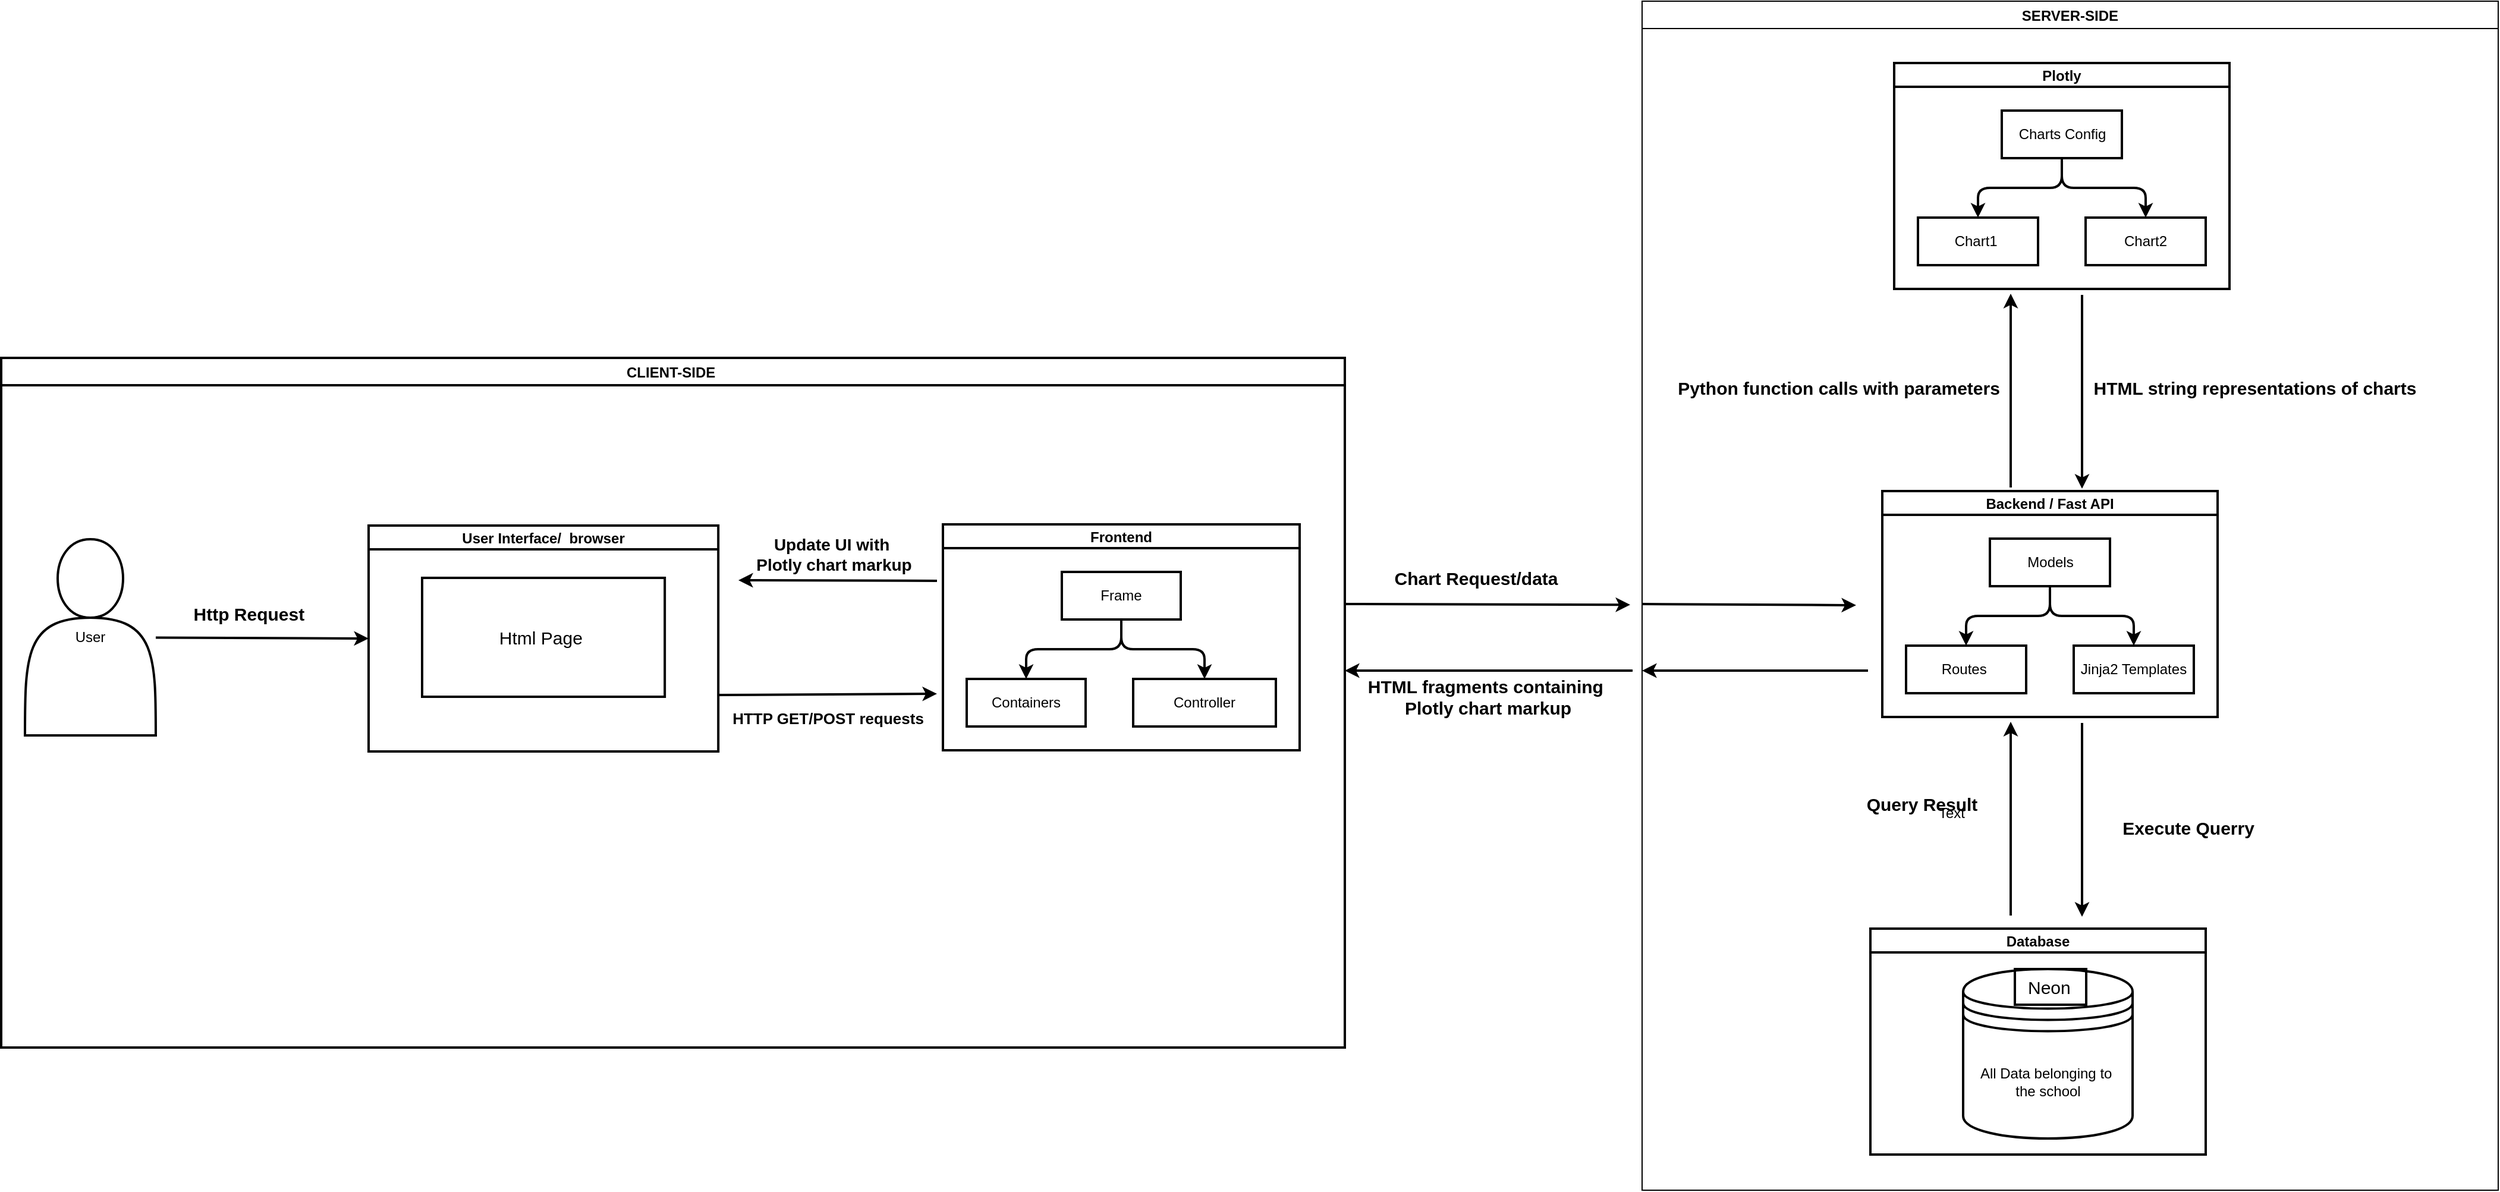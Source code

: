 <mxfile>
    <diagram id="21yjuB-T644i9Rsfu-CS" name="Page-1">
        <mxGraphModel dx="2547" dy="817" grid="1" gridSize="1" guides="1" tooltips="1" connect="1" arrows="1" fold="1" page="1" pageScale="1" pageWidth="1169" pageHeight="1654" background="light-dark(#FFFFFF,#FFFFFF)" math="0" shadow="0">
            <root>
                <mxCell id="0"/>
                <mxCell id="1" parent="0"/>
                <mxCell id="54" style="edgeStyle=none;html=1;entryX=0;entryY=0.5;entryDx=0;entryDy=0;strokeColor=light-dark(#000000,#000000);strokeWidth=2;" parent="1" target="43" edge="1">
                    <mxGeometry relative="1" as="geometry">
                        <mxPoint x="-930" y="815.235" as="sourcePoint"/>
                    </mxGeometry>
                </mxCell>
                <mxCell id="41" value="User" style="shape=actor;whiteSpace=wrap;html=1;fillColor=light-dark(#FFFFFF,#000000);strokeColor=light-dark(#000000,#000000);strokeWidth=2;" parent="1" vertex="1">
                    <mxGeometry x="-1040" y="732.5" width="110" height="165" as="geometry"/>
                </mxCell>
                <mxCell id="39" style="edgeStyle=none;html=1;exitX=1;exitY=0.5;exitDx=0;exitDy=0;strokeColor=light-dark(#000000,#000000);strokeWidth=2;" parent="1" edge="1">
                    <mxGeometry relative="1" as="geometry">
                        <mxPoint x="310" y="787.667" as="targetPoint"/>
                        <mxPoint x="70" y="787" as="sourcePoint"/>
                    </mxGeometry>
                </mxCell>
                <mxCell id="51" style="edgeStyle=none;html=1;exitX=0;exitY=0.25;exitDx=0;exitDy=0;fontColor=light-dark(#000000,#000000);strokeColor=light-dark(#000000,#000000);strokeWidth=2;" parent="1" edge="1">
                    <mxGeometry relative="1" as="geometry">
                        <mxPoint x="-440" y="767" as="targetPoint"/>
                        <mxPoint x="-273" y="767.5" as="sourcePoint"/>
                    </mxGeometry>
                </mxCell>
                <mxCell id="2" value="Frontend" style="swimlane;startSize=20;horizontal=1;childLayout=treeLayout;horizontalTree=0;sortEdges=1;resizable=0;containerType=tree;fontSize=12;fillColor=light-dark(#FFFFFF,#000000);fontColor=light-dark(#000000,#FFFFFF);strokeColor=light-dark(#000000,#000000);strokeWidth=2;" parent="1" vertex="1">
                    <mxGeometry x="-268" y="720" width="300" height="190" as="geometry"/>
                </mxCell>
                <mxCell id="3" value="&lt;font style=&quot;color: light-dark(rgb(0, 0, 0), rgb(255, 255, 255));&quot;&gt;Frame&lt;/font&gt;" style="whiteSpace=wrap;html=1;fillColor=light-dark(#FFFFFF,#000000);fontColor=light-dark(#000000,#000000);strokeColor=light-dark(#000000,#000000);strokeWidth=2;" parent="2" vertex="1">
                    <mxGeometry x="100" y="40" width="100" height="40" as="geometry"/>
                </mxCell>
                <mxCell id="4" value="&lt;span&gt;&lt;font style=&quot;color: light-dark(rgb(0, 0, 0), rgb(255, 255, 255));&quot;&gt;Containers&lt;/font&gt;&lt;/span&gt;" style="whiteSpace=wrap;html=1;fillColor=light-dark(#FFFFFF,#000000);fontColor=light-dark(#000000,#000000);strokeColor=light-dark(#000000,#000000);strokeWidth=2;" parent="2" vertex="1">
                    <mxGeometry x="20" y="130" width="100" height="40" as="geometry"/>
                </mxCell>
                <mxCell id="5" value="" style="edgeStyle=elbowEdgeStyle;elbow=vertical;html=1;rounded=1;curved=0;sourcePerimeterSpacing=0;targetPerimeterSpacing=0;startSize=6;endSize=6;fontColor=light-dark(#000000,#000000);strokeColor=light-dark(#000000,#000000);strokeWidth=2;" parent="2" source="3" target="4" edge="1">
                    <mxGeometry relative="1" as="geometry"/>
                </mxCell>
                <mxCell id="6" value="&lt;font style=&quot;color: light-dark(rgb(0, 0, 0), rgb(255, 255, 255));&quot;&gt;Controller&lt;/font&gt;" style="whiteSpace=wrap;html=1;fillColor=light-dark(#FFFFFF,#000000);fontColor=light-dark(#000000,#000000);strokeColor=light-dark(#000000,#000000);strokeWidth=2;" parent="2" vertex="1">
                    <mxGeometry x="160" y="130" width="120" height="40" as="geometry"/>
                </mxCell>
                <mxCell id="7" value="" style="edgeStyle=elbowEdgeStyle;elbow=vertical;html=1;rounded=1;curved=0;sourcePerimeterSpacing=0;targetPerimeterSpacing=0;startSize=6;endSize=6;fontColor=light-dark(#000000,#000000);strokeColor=light-dark(#000000,#000000);strokeWidth=2;" parent="2" source="3" target="6" edge="1">
                    <mxGeometry relative="1" as="geometry"/>
                </mxCell>
                <mxCell id="40" style="edgeStyle=none;html=1;strokeColor=light-dark(#000000,#000000);strokeWidth=2;" parent="1" edge="1">
                    <mxGeometry relative="1" as="geometry">
                        <mxPoint x="70" y="843" as="targetPoint"/>
                        <mxPoint x="312" y="843" as="sourcePoint"/>
                    </mxGeometry>
                </mxCell>
                <mxCell id="10" value="Backend / Fast API" style="swimlane;startSize=20;horizontal=1;childLayout=treeLayout;horizontalTree=0;sortEdges=1;resizable=0;containerType=tree;fontSize=12;fillColor=light-dark(#FFFFFF,#000000);fontColor=light-dark(#000000,#FFFFFF);strokeColor=light-dark(#000000,#000000);strokeWidth=2;" parent="1" vertex="1">
                    <mxGeometry x="522" y="692" width="282" height="190" as="geometry"/>
                </mxCell>
                <mxCell id="11" value="&lt;font style=&quot;color: light-dark(rgb(0, 0, 0), rgb(255, 255, 255));&quot;&gt;Models&lt;/font&gt;" style="whiteSpace=wrap;html=1;fillColor=light-dark(#FFFFFF,#000000);fontColor=light-dark(#000000,#000000);strokeColor=light-dark(#000000,#000000);strokeWidth=2;" parent="10" vertex="1">
                    <mxGeometry x="90.5" y="40" width="101" height="40" as="geometry"/>
                </mxCell>
                <mxCell id="12" value="&lt;font style=&quot;color: light-dark(rgb(0, 0, 0), rgb(255, 255, 255));&quot;&gt;Routes&amp;nbsp;&lt;/font&gt;" style="whiteSpace=wrap;html=1;fillColor=light-dark(#FFFFFF,#000000);fontColor=light-dark(#000000,#000000);strokeColor=light-dark(#000000,#000000);strokeWidth=2;" parent="10" vertex="1">
                    <mxGeometry x="20" y="130" width="101" height="40" as="geometry"/>
                </mxCell>
                <mxCell id="13" value="" style="edgeStyle=elbowEdgeStyle;elbow=vertical;html=1;rounded=1;curved=0;sourcePerimeterSpacing=0;targetPerimeterSpacing=0;startSize=6;endSize=6;fontColor=light-dark(#000000,#000000);strokeColor=light-dark(#000000,#000000);strokeWidth=2;" parent="10" source="11" target="12" edge="1">
                    <mxGeometry relative="1" as="geometry"/>
                </mxCell>
                <mxCell id="14" value="&lt;font style=&quot;color: light-dark(rgb(0, 0, 0), rgb(255, 255, 255));&quot;&gt;Jinja2 Templates&lt;/font&gt;" style="whiteSpace=wrap;html=1;fillColor=light-dark(#FFFFFF,#000000);fontColor=light-dark(#000000,#000000);strokeColor=light-dark(#000000,#000000);strokeWidth=2;" parent="10" vertex="1">
                    <mxGeometry x="161" y="130" width="101" height="40" as="geometry"/>
                </mxCell>
                <mxCell id="15" value="" style="edgeStyle=elbowEdgeStyle;elbow=vertical;html=1;rounded=1;curved=0;sourcePerimeterSpacing=0;targetPerimeterSpacing=0;startSize=6;endSize=6;fontColor=light-dark(#000000,#000000);strokeColor=light-dark(#000000,#000000);strokeWidth=2;" parent="10" source="11" target="14" edge="1">
                    <mxGeometry relative="1" as="geometry"/>
                </mxCell>
                <mxCell id="16" value="Database" style="swimlane;startSize=20;horizontal=1;childLayout=treeLayout;horizontalTree=0;sortEdges=1;resizable=0;containerType=tree;fontSize=12;fillColor=light-dark(#FFFFFF,#000000);fontColor=light-dark(#000000,#FFFFFF);strokeColor=light-dark(#000000,#000000);strokeWidth=2;" parent="1" vertex="1">
                    <mxGeometry x="512" y="1060" width="282" height="190" as="geometry"/>
                </mxCell>
                <mxCell id="42" value="&lt;font style=&quot;color: light-dark(rgb(0, 0, 0), rgb(255, 255, 255));&quot;&gt;All Data belonging to&amp;nbsp;&lt;/font&gt;&lt;div&gt;&lt;font style=&quot;color: light-dark(rgb(0, 0, 0), rgb(255, 255, 255));&quot;&gt;the school&lt;/font&gt;&lt;/div&gt;" style="shape=datastore;whiteSpace=wrap;html=1;fillColor=light-dark(#FFFFFF,#000000);fontColor=light-dark(#000000,#000000);strokeColor=light-dark(#000000,#FFFFFF);strokeWidth=2;" parent="16" vertex="1">
                    <mxGeometry x="78" y="34" width="142.5" height="142.5" as="geometry"/>
                </mxCell>
                <mxCell id="57" value="&lt;font style=&quot;color: light-dark(rgb(0, 0, 0), rgb(255, 255, 255));&quot;&gt;Neon&amp;nbsp;&lt;/font&gt;" style="text;html=1;align=center;verticalAlign=middle;resizable=0;points=[];autosize=1;strokeColor=light-dark(#000000,#000000);fillColor=none;fontSize=15;fontColor=light-dark(#000000,#000000);strokeWidth=2;" parent="16" vertex="1">
                    <mxGeometry x="121.5" y="34" width="60" height="30" as="geometry"/>
                </mxCell>
                <mxCell id="27" value="Plotly" style="swimlane;startSize=20;horizontal=1;childLayout=treeLayout;horizontalTree=0;sortEdges=1;resizable=0;containerType=tree;fontSize=12;fillColor=light-dark(#FFFFFF,#000000);fontColor=light-dark(#000000,#FFFFFF);strokeColor=light-dark(#000000,#000000);strokeWidth=2;" parent="1" vertex="1">
                    <mxGeometry x="532" y="332" width="282" height="190" as="geometry"/>
                </mxCell>
                <mxCell id="28" value="&lt;font style=&quot;color: light-dark(rgb(0, 0, 0), rgb(255, 255, 255));&quot;&gt;Charts Config&lt;/font&gt;" style="whiteSpace=wrap;html=1;fillColor=light-dark(#FFFFFF,#000000);fontColor=light-dark(#000000,#000000);strokeColor=light-dark(#000000,#000000);strokeWidth=2;" parent="27" vertex="1">
                    <mxGeometry x="90.5" y="40" width="101" height="40" as="geometry"/>
                </mxCell>
                <mxCell id="29" value="&lt;font style=&quot;color: light-dark(rgb(0, 0, 0), rgb(255, 255, 255));&quot;&gt;Chart1&amp;nbsp;&lt;/font&gt;" style="whiteSpace=wrap;html=1;fillColor=light-dark(#FFFFFF,#000000);fontColor=light-dark(#000000,#000000);strokeColor=light-dark(#000000,#000000);strokeWidth=2;" parent="27" vertex="1">
                    <mxGeometry x="20" y="130" width="101" height="40" as="geometry"/>
                </mxCell>
                <mxCell id="30" value="" style="edgeStyle=elbowEdgeStyle;elbow=vertical;html=1;rounded=1;curved=0;sourcePerimeterSpacing=0;targetPerimeterSpacing=0;startSize=6;endSize=6;fontColor=light-dark(#000000,#000000);strokeColor=light-dark(#000000,#000000);strokeWidth=2;" parent="27" source="28" target="29" edge="1">
                    <mxGeometry relative="1" as="geometry"/>
                </mxCell>
                <mxCell id="31" value="&lt;span&gt;&lt;font style=&quot;color: light-dark(rgb(0, 0, 0), rgb(255, 255, 255));&quot;&gt;Chart2&lt;/font&gt;&lt;/span&gt;" style="whiteSpace=wrap;html=1;fillColor=light-dark(#FFFFFF,#000000);fontColor=light-dark(#000000,#000000);strokeColor=light-dark(#000000,#000000);strokeWidth=2;" parent="27" vertex="1">
                    <mxGeometry x="161" y="130" width="101" height="40" as="geometry"/>
                </mxCell>
                <mxCell id="32" value="" style="edgeStyle=elbowEdgeStyle;elbow=vertical;html=1;rounded=1;curved=0;sourcePerimeterSpacing=0;targetPerimeterSpacing=0;startSize=6;endSize=6;fontColor=light-dark(#000000,#000000);strokeColor=light-dark(#000000,#000000);strokeWidth=2;" parent="27" source="28" target="31" edge="1">
                    <mxGeometry relative="1" as="geometry"/>
                </mxCell>
                <mxCell id="33" value="" style="endArrow=classic;html=1;fontColor=light-dark(#000000,#000000);strokeColor=light-dark(#000000,#000000);strokeWidth=2;" parent="1" edge="1">
                    <mxGeometry width="50" height="50" relative="1" as="geometry">
                        <mxPoint x="690" y="527" as="sourcePoint"/>
                        <mxPoint x="690" y="690" as="targetPoint"/>
                    </mxGeometry>
                </mxCell>
                <mxCell id="34" value="" style="endArrow=classic;html=1;fontColor=light-dark(#000000,#000000);strokeColor=light-dark(#000000,#000000);strokeWidth=2;" parent="1" edge="1">
                    <mxGeometry width="50" height="50" relative="1" as="geometry">
                        <mxPoint x="630" y="689" as="sourcePoint"/>
                        <mxPoint x="630" y="526" as="targetPoint"/>
                    </mxGeometry>
                </mxCell>
                <mxCell id="35" value="" style="endArrow=classic;html=1;fontColor=light-dark(#000000,#000000);strokeColor=light-dark(#000000,#000000);strokeWidth=2;" parent="1" edge="1">
                    <mxGeometry width="50" height="50" relative="1" as="geometry">
                        <mxPoint x="690" y="887" as="sourcePoint"/>
                        <mxPoint x="690" y="1050" as="targetPoint"/>
                    </mxGeometry>
                </mxCell>
                <mxCell id="36" value="" style="endArrow=classic;html=1;fontColor=light-dark(#000000,#000000);strokeColor=light-dark(#000000,#000000);strokeWidth=2;" parent="1" edge="1">
                    <mxGeometry width="50" height="50" relative="1" as="geometry">
                        <mxPoint x="630" y="1049" as="sourcePoint"/>
                        <mxPoint x="630" y="886" as="targetPoint"/>
                    </mxGeometry>
                </mxCell>
                <mxCell id="52" style="edgeStyle=none;html=1;exitX=1;exitY=0.75;exitDx=0;exitDy=0;entryX=0;entryY=0.75;entryDx=0;entryDy=0;fontColor=light-dark(#000000,#000000);strokeColor=light-dark(#000000,#000000);strokeWidth=2;" parent="1" source="43" edge="1">
                    <mxGeometry relative="1" as="geometry">
                        <mxPoint x="-273" y="862.5" as="targetPoint"/>
                    </mxGeometry>
                </mxCell>
                <mxCell id="43" value="User Interface/  browser" style="swimlane;startSize=20;horizontal=1;childLayout=treeLayout;horizontalTree=0;sortEdges=1;resizable=0;containerType=tree;fontSize=12;fillColor=light-dark(#FFFFFF,#000000);fontColor=light-dark(#000000,#FFFFFF);strokeColor=light-dark(#000000,#000000);strokeWidth=2;" parent="1" vertex="1">
                    <mxGeometry x="-751" y="721" width="294.08" height="190" as="geometry"/>
                </mxCell>
                <mxCell id="44" value="&lt;font style=&quot;font-size: 15px; color: light-dark(rgb(0, 0, 0), rgb(255, 255, 255));&quot;&gt;Html Page&amp;nbsp;&lt;/font&gt;" style="whiteSpace=wrap;html=1;fillColor=light-dark(#FFFFFF,#000000);fontColor=light-dark(#000000,#000000);strokeColor=light-dark(#000000,#000000);strokeWidth=2;" parent="43" vertex="1">
                    <mxGeometry x="45" y="44" width="204.08" height="100" as="geometry"/>
                </mxCell>
                <mxCell id="55" value="Http Request&amp;nbsp;" style="text;html=1;align=center;verticalAlign=middle;resizable=0;points=[];autosize=1;strokeColor=none;fillColor=none;fontSize=15;fontColor=light-dark(#000000,#000000);strokeWidth=0;fontStyle=1" parent="1" vertex="1">
                    <mxGeometry x="-910" y="780" width="120" height="30" as="geometry"/>
                </mxCell>
                <mxCell id="56" value="Chart Request/data" style="text;html=1;align=center;verticalAlign=middle;resizable=0;points=[];autosize=1;strokeColor=none;fillColor=none;fontSize=15;fontColor=light-dark(#000000,#000000);strokeWidth=0;fontFamily=Helvetica;fontStyle=1" parent="1" vertex="1">
                    <mxGeometry x="105" y="750" width="150" height="30" as="geometry"/>
                </mxCell>
                <mxCell id="58" value="&lt;font style=&quot;color: light-dark(rgb(0, 0, 0), rgb(0, 0, 0));&quot;&gt;HTML fragments containing&amp;nbsp;&lt;/font&gt;&lt;div&gt;&lt;font style=&quot;color: light-dark(rgb(0, 0, 0), rgb(0, 0, 0));&quot;&gt;Plotly chart markup &lt;/font&gt;&lt;/div&gt;" style="text;html=1;align=center;verticalAlign=middle;resizable=0;points=[];autosize=1;strokeColor=none;fillColor=none;fontSize=15;fontColor=light-dark(#000000,#000000);strokeWidth=0;fontFamily=Helvetica;fontStyle=1" parent="1" vertex="1">
                    <mxGeometry x="85" y="840" width="210" height="50" as="geometry"/>
                </mxCell>
                <mxCell id="59" value="Python function calls with parameters " style="text;html=1;align=center;verticalAlign=middle;resizable=0;points=[];autosize=1;strokeColor=none;fillColor=none;fontSize=15;fontColor=light-dark(#000000,#000000);strokeWidth=0;fontFamily=Helvetica;fontStyle=1" parent="1" vertex="1">
                    <mxGeometry x="350" y="590" width="270" height="30" as="geometry"/>
                </mxCell>
                <mxCell id="60" value="HTML string representations of charts " style="text;html=1;align=center;verticalAlign=middle;resizable=0;points=[];autosize=1;strokeColor=none;fillColor=none;fontSize=15;fontColor=light-dark(#000000,#000000);strokeWidth=0;fontFamily=Helvetica;fontStyle=1" parent="1" vertex="1">
                    <mxGeometry x="700" y="590" width="270" height="30" as="geometry"/>
                </mxCell>
                <mxCell id="100" value="CLIENT-SIDE " style="swimlane;startSize=23;fillColor=light-dark(#FFFFFF,#000000);strokeColor=light-dark(#000000,#000000);strokeWidth=2;" parent="1" vertex="1">
                    <mxGeometry x="-1060" y="580" width="1130" height="580" as="geometry"/>
                </mxCell>
                <mxCell id="102" value="HTTP GET/POST requests " style="text;html=1;align=center;verticalAlign=middle;resizable=0;points=[];autosize=1;strokeColor=none;fillColor=none;fontSize=13;fontColor=light-dark(#000000,#000000);strokeWidth=0;fontStyle=1" parent="100" vertex="1">
                    <mxGeometry x="605.08" y="287.5" width="180" height="30" as="geometry"/>
                </mxCell>
                <mxCell id="104" value="&lt;font style=&quot;color: light-dark(rgb(0, 0, 0), rgb(0, 0, 0));&quot;&gt;Update UI with&amp;nbsp;&lt;/font&gt;&lt;div&gt;&lt;font style=&quot;color: light-dark(rgb(0, 0, 0), rgb(0, 0, 0));&quot;&gt;Plotly chart markup &lt;/font&gt;&lt;/div&gt;" style="text;html=1;align=center;verticalAlign=middle;resizable=0;points=[];autosize=1;strokeColor=none;fillColor=none;fontSize=14;fontColor=light-dark(#000000,#000000);strokeWidth=0;fontStyle=1" parent="100" vertex="1">
                    <mxGeometry x="630" y="140" width="140" height="50" as="geometry"/>
                </mxCell>
                <mxCell id="101" value="SERVER-SIDE" style="swimlane;startSize=23;fillColor=light-dark(#FFFFFF,#000000);fontColor=light-dark(#000000,#FFFFFF);strokeColor=light-dark(#000000,#000000);" parent="1" vertex="1">
                    <mxGeometry x="320" y="280" width="720" height="1000" as="geometry"/>
                </mxCell>
                <mxCell id="103" value="Execute Querry" style="text;html=1;align=center;verticalAlign=middle;resizable=0;points=[];autosize=1;strokeColor=none;fillColor=none;fontSize=15;fontColor=light-dark(#000000,#000000);strokeWidth=0;fontFamily=Helvetica;fontStyle=1" parent="101" vertex="1">
                    <mxGeometry x="393.5" y="680" width="130" height="30" as="geometry"/>
                </mxCell>
                <mxCell id="109" value="Query Result" style="text;html=1;align=center;verticalAlign=middle;resizable=0;points=[];autosize=1;strokeColor=none;fillColor=none;fontSize=15;fontColor=light-dark(#000000,#000000);strokeWidth=0;fontFamily=Helvetica;fontStyle=1" vertex="1" parent="101">
                    <mxGeometry x="180" y="660" width="110" height="30" as="geometry"/>
                </mxCell>
                <mxCell id="106" style="edgeStyle=none;html=1;exitX=1;exitY=0.5;exitDx=0;exitDy=0;fontColor=light-dark(#000000,#000000);strokeColor=light-dark(#000000,#000000);strokeWidth=2;" parent="1" edge="1">
                    <mxGeometry relative="1" as="geometry">
                        <mxPoint x="500" y="788" as="targetPoint"/>
                        <mxPoint x="320" y="787" as="sourcePoint"/>
                    </mxGeometry>
                </mxCell>
                <mxCell id="107" style="edgeStyle=none;html=1;fontColor=light-dark(#000000,#000000);strokeColor=light-dark(#000000,#000000);strokeWidth=2;" parent="1" edge="1">
                    <mxGeometry relative="1" as="geometry">
                        <mxPoint x="320" y="843" as="targetPoint"/>
                        <mxPoint x="510" y="843" as="sourcePoint"/>
                    </mxGeometry>
                </mxCell>
                <mxCell id="108" value="Text" style="text;html=1;align=center;verticalAlign=middle;resizable=0;points=[];autosize=1;strokeColor=none;fillColor=none;" vertex="1" parent="1">
                    <mxGeometry x="555" y="948" width="50" height="30" as="geometry"/>
                </mxCell>
            </root>
        </mxGraphModel>
    </diagram>
</mxfile>